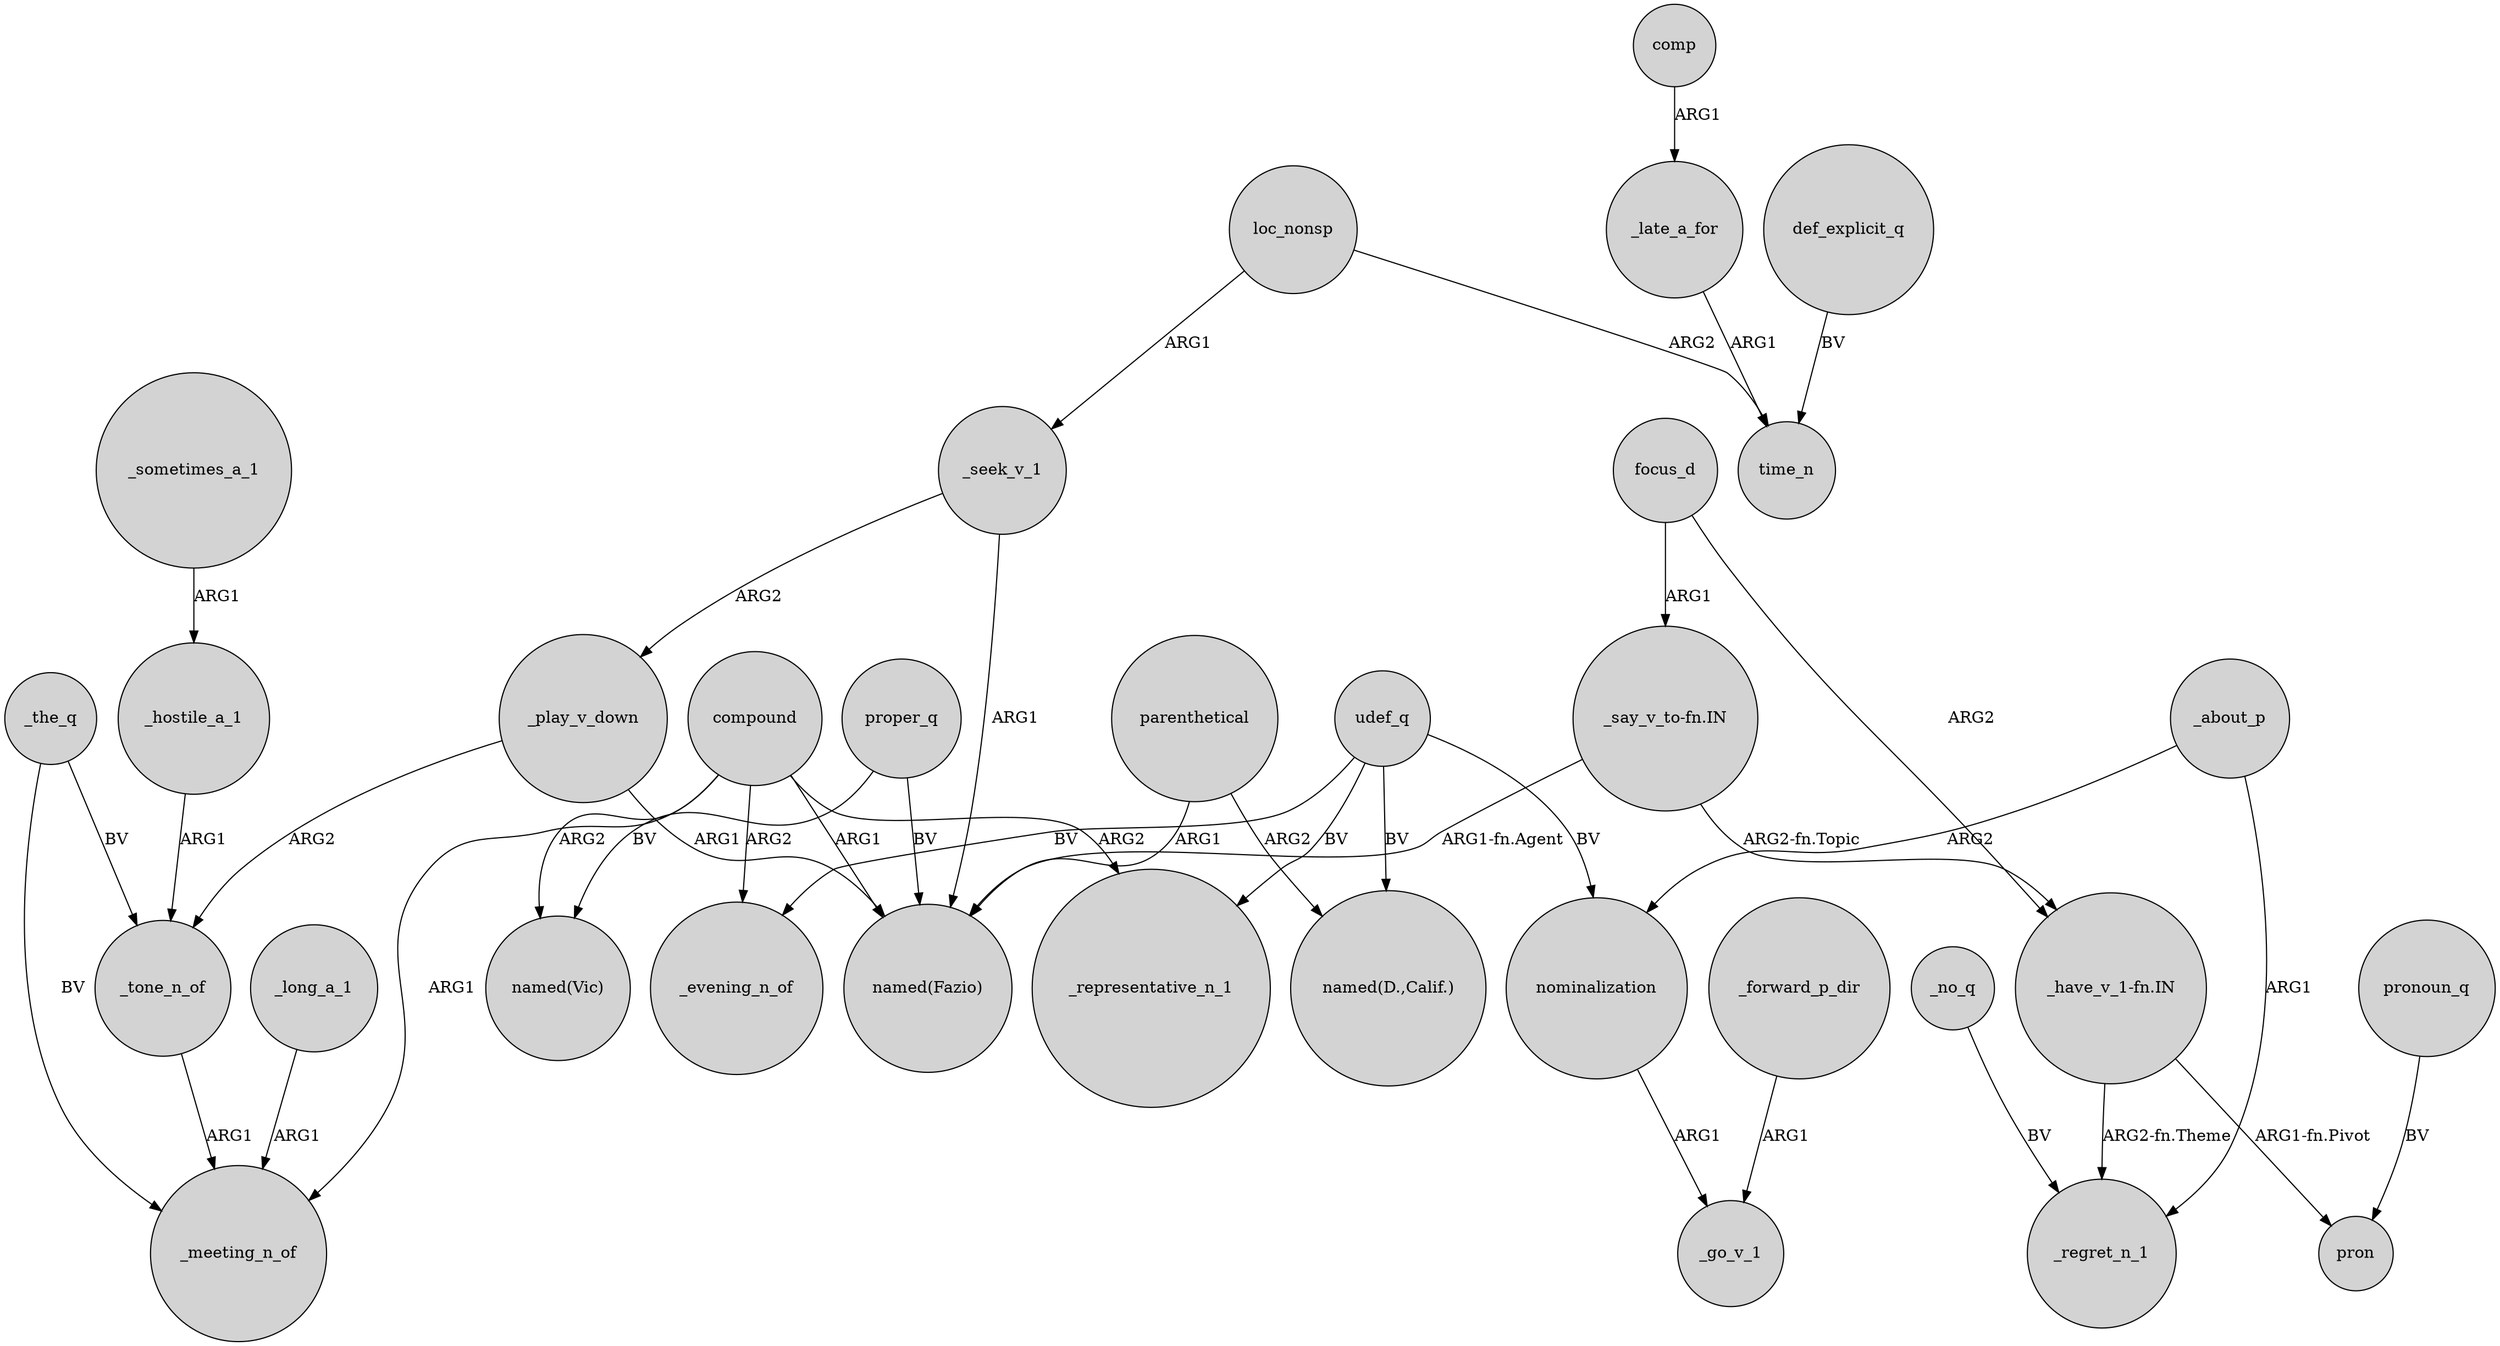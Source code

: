 digraph {
	node [shape=circle style=filled]
	_play_v_down -> _tone_n_of [label=ARG2]
	_sometimes_a_1 -> _hostile_a_1 [label=ARG1]
	comp -> _late_a_for [label=ARG1]
	udef_q -> "named(D.,Calif.)" [label=BV]
	compound -> _evening_n_of [label=ARG2]
	_no_q -> _regret_n_1 [label=BV]
	def_explicit_q -> time_n [label=BV]
	focus_d -> "_have_v_1-fn.IN" [label=ARG2]
	_about_p -> nominalization [label=ARG2]
	_the_q -> _meeting_n_of [label=BV]
	_seek_v_1 -> _play_v_down [label=ARG2]
	"_have_v_1-fn.IN" -> _regret_n_1 [label="ARG2-fn.Theme"]
	_seek_v_1 -> "named(Fazio)" [label=ARG1]
	udef_q -> _evening_n_of [label=BV]
	proper_q -> "named(Fazio)" [label=BV]
	"_have_v_1-fn.IN" -> pron [label="ARG1-fn.Pivot"]
	compound -> "named(Vic)" [label=ARG2]
	loc_nonsp -> time_n [label=ARG2]
	compound -> _meeting_n_of [label=ARG1]
	_forward_p_dir -> _go_v_1 [label=ARG1]
	compound -> _representative_n_1 [label=ARG2]
	pronoun_q -> pron [label=BV]
	_the_q -> _tone_n_of [label=BV]
	_tone_n_of -> _meeting_n_of [label=ARG1]
	"_say_v_to-fn.IN" -> "named(Fazio)" [label="ARG1-fn.Agent"]
	loc_nonsp -> _seek_v_1 [label=ARG1]
	udef_q -> nominalization [label=BV]
	compound -> "named(Fazio)" [label=ARG1]
	udef_q -> _representative_n_1 [label=BV]
	parenthetical -> "named(D.,Calif.)" [label=ARG2]
	"_say_v_to-fn.IN" -> "_have_v_1-fn.IN" [label="ARG2-fn.Topic"]
	parenthetical -> "named(Fazio)" [label=ARG1]
	_hostile_a_1 -> _tone_n_of [label=ARG1]
	_long_a_1 -> _meeting_n_of [label=ARG1]
	_about_p -> _regret_n_1 [label=ARG1]
	_late_a_for -> time_n [label=ARG1]
	proper_q -> "named(Vic)" [label=BV]
	_play_v_down -> "named(Fazio)" [label=ARG1]
	focus_d -> "_say_v_to-fn.IN" [label=ARG1]
	nominalization -> _go_v_1 [label=ARG1]
}
